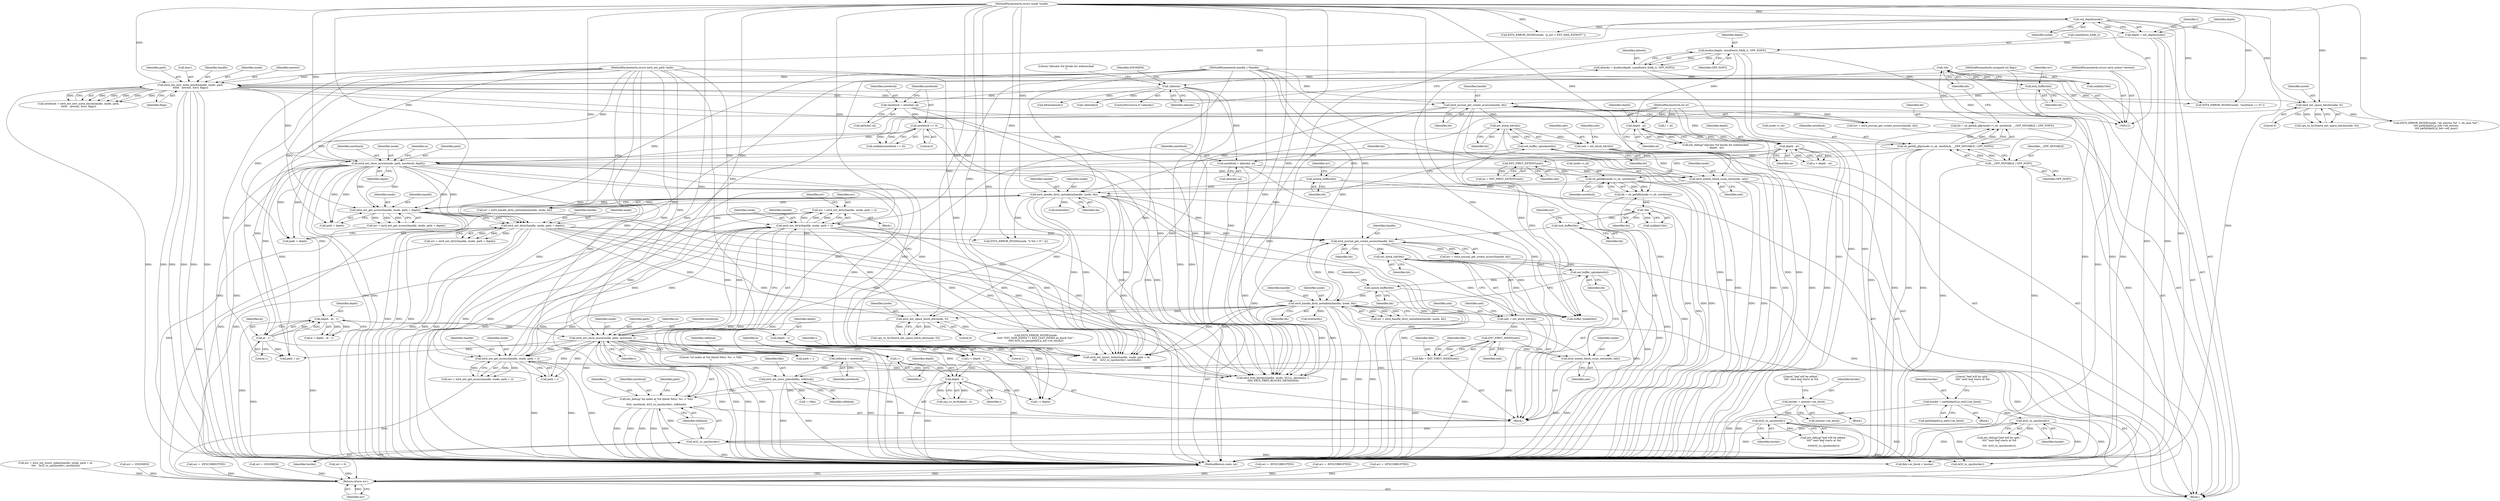 digraph "0_linux_592acbf16821288ecdc4192c47e3774a4c48bb64_0@integer" {
"1000798" [label="(Call,err = ext4_ext_dirty(handle, inode, path + i))"];
"1000800" [label="(Call,ext4_ext_dirty(handle, inode, path + i))"];
"1000778" [label="(Call,ext4_ext_get_access(handle, inode, path + i))"];
"1000761" [label="(Call,ext4_handle_dirty_metadata(handle, inode, bh))"];
"1000584" [label="(Call,ext4_journal_get_create_access(handle, bh))"];
"1000470" [label="(Call,ext4_handle_dirty_metadata(handle, inode, bh))"];
"1000317" [label="(Call,ext4_journal_get_create_access(handle, bh))"];
"1000255" [label="(Call,ext4_ext_new_meta_block(handle, inode, path,\n\t\t\t\t\t\t   newext, &err, flags))"];
"1000122" [label="(MethodParameterIn,handle_t *handle)"];
"1000136" [label="(Call,ext_depth(inode))"];
"1000123" [label="(MethodParameterIn,struct inode *inode)"];
"1000125" [label="(MethodParameterIn,struct ext4_ext_path *path)"];
"1000126" [label="(MethodParameterIn,struct ext4_extent *newext)"];
"1000124" [label="(MethodParameterIn,unsigned int flags)"];
"1000313" [label="(Call,lock_buffer(bh))"];
"1000305" [label="(Call,!bh)"];
"1000293" [label="(Call,bh = sb_getblk_gfp(inode->i_sb, newblock, __GFP_MOVABLE | GFP_NOFS))"];
"1000295" [label="(Call,sb_getblk_gfp(inode->i_sb, newblock, __GFP_MOVABLE | GFP_NOFS))"];
"1000281" [label="(Call,newblock == 0)"];
"1000273" [label="(Call,newblock = ablocks[--a])"];
"1000231" [label="(Call,!ablocks)"];
"1000223" [label="(Call,ablocks = kcalloc(depth, sizeof(ext4_fsblk_t), GFP_NOFS))"];
"1000225" [label="(Call,kcalloc(depth, sizeof(ext4_fsblk_t), GFP_NOFS))"];
"1000134" [label="(Call,depth = ext_depth(inode))"];
"1000300" [label="(Call,__GFP_MOVABLE | GFP_NOFS)"];
"1000461" [label="(Call,ext4_extent_block_csum_set(inode, neh))"];
"1000405" [label="(Call,ext4_ext_show_move(inode, path, newblock, depth))"];
"1000337" [label="(Call,ext4_ext_space_block(inode, 0))"];
"1000247" [label="(Call,depth - at)"];
"1000238" [label="(Call,depth - at)"];
"1000127" [label="(MethodParameterIn,int at)"];
"1000323" [label="(Call,neh = ext_block_hdr(bh))"];
"1000325" [label="(Call,ext_block_hdr(bh))"];
"1000416" [label="(Call,EXT_FIRST_EXTENT(neh))"];
"1000466" [label="(Call,unlock_buffer(bh))"];
"1000464" [label="(Call,set_buffer_uptodate(bh))"];
"1000509" [label="(Call,ext4_ext_dirty(handle, inode, path + depth))"];
"1000487" [label="(Call,ext4_ext_get_access(handle, inode, path + depth))"];
"1000580" [label="(Call,lock_buffer(bh))"];
"1000572" [label="(Call,!bh)"];
"1000563" [label="(Call,bh = sb_getblk(inode->i_sb, newblock))"];
"1000565" [label="(Call,sb_getblk(inode->i_sb, newblock))"];
"1000557" [label="(Call,newblock = ablocks[--a])"];
"1000752" [label="(Call,ext4_extent_block_csum_set(inode, neh))"];
"1000700" [label="(Call,ext4_ext_show_move(inode, path, newblock, i))"];
"1000610" [label="(Call,ext4_ext_space_block_idx(inode, 0))"];
"1000633" [label="(Call,ext_debug(\"int.index at %d (block %llu): %u -> %llu\n\",\n\t\t\t\ti, newblock, le32_to_cpu(border), oldblock))"];
"1000618" [label="(Call,depth - i)"];
"1000547" [label="(Call,depth - 1)"];
"1000520" [label="(Call,depth - at - 1)"];
"1000522" [label="(Call,at - 1)"];
"1000809" [label="(Call,i--)"];
"1000545" [label="(Call,i = depth - 1)"];
"1000637" [label="(Call,le32_to_cpu(border))"];
"1000221" [label="(Call,le32_to_cpu(border))"];
"1000214" [label="(Call,border = newext->ee_block)"];
"1000210" [label="(Call,le32_to_cpu(border))"];
"1000197" [label="(Call,border = path[depth].p_ext[1].ee_block)"];
"1000630" [label="(Call,ext4_idx_store_pblock(fidx, oldblock))"];
"1000621" [label="(Call,fidx = EXT_FIRST_INDEX(neh))"];
"1000623" [label="(Call,EXT_FIRST_INDEX(neh))"];
"1000590" [label="(Call,neh = ext_block_hdr(bh))"];
"1000592" [label="(Call,ext_block_hdr(bh))"];
"1000554" [label="(Call,oldblock = newblock)"];
"1000757" [label="(Call,unlock_buffer(bh))"];
"1000755" [label="(Call,set_buffer_uptodate(bh))"];
"1000863" [label="(Return,return err;)"];
"1000258" [label="(Identifier,path)"];
"1000509" [label="(Call,ext4_ext_dirty(handle, inode, path + depth))"];
"1000759" [label="(Call,err = ext4_handle_dirty_metadata(handle, inode, bh))"];
"1000632" [label="(Identifier,oldblock)"];
"1000764" [label="(Identifier,bh)"];
"1000809" [label="(Call,i--)"];
"1000136" [label="(Call,ext_depth(inode))"];
"1000468" [label="(Call,err = ext4_handle_dirty_metadata(handle, inode, bh))"];
"1000521" [label="(Identifier,depth)"];
"1000781" [label="(Call,path + i)"];
"1000142" [label="(Identifier,i)"];
"1000408" [label="(Identifier,newblock)"];
"1000213" [label="(Block,)"];
"1000260" [label="(Call,&err)"];
"1000249" [label="(Identifier,at)"];
"1000768" [label="(Call,brelse(bh))"];
"1000611" [label="(Identifier,inode)"];
"1000220" [label="(Literal,\"leaf will be added.\"\n\t\t\t\t\" next leaf starts at %d\n\")"];
"1000122" [label="(MethodParameterIn,handle_t *handle)"];
"1000296" [label="(Call,inode->i_sb)"];
"1000763" [label="(Identifier,inode)"];
"1000470" [label="(Call,ext4_handle_dirty_metadata(handle, inode, bh))"];
"1000326" [label="(Identifier,bh)"];
"1000580" [label="(Call,lock_buffer(bh))"];
"1000224" [label="(Identifier,ablocks)"];
"1000590" [label="(Call,neh = ext_block_hdr(bh))"];
"1000135" [label="(Identifier,depth)"];
"1000477" [label="(Call,brelse(bh))"];
"1000512" [label="(Call,path + depth)"];
"1000124" [label="(MethodParameterIn,unsigned int flags)"];
"1000523" [label="(Identifier,at)"];
"1000313" [label="(Call,lock_buffer(bh))"];
"1000757" [label="(Call,unlock_buffer(bh))"];
"1000316" [label="(Identifier,err)"];
"1000620" [label="(Identifier,i)"];
"1000755" [label="(Call,set_buffer_uptodate(bh))"];
"1000300" [label="(Call,__GFP_MOVABLE | GFP_NOFS)"];
"1000775" [label="(Block,)"];
"1000221" [label="(Call,le32_to_cpu(border))"];
"1000209" [label="(Literal,\"leaf will be split.\"\n\t\t\t\t\" next leaf starts at %d\n\")"];
"1000229" [label="(Identifier,GFP_NOFS)"];
"1000319" [label="(Identifier,bh)"];
"1000226" [label="(Identifier,depth)"];
"1000295" [label="(Call,sb_getblk_gfp(inode->i_sb, newblock, __GFP_MOVABLE | GFP_NOFS))"];
"1000141" [label="(Call,i = at)"];
"1000208" [label="(Call,ext_debug(\"leaf will be split.\"\n\t\t\t\t\" next leaf starts at %d\n\",\n\t\t\t\t  le32_to_cpu(border)))"];
"1000134" [label="(Call,depth = ext_depth(inode))"];
"1000510" [label="(Identifier,handle)"];
"1000198" [label="(Identifier,border)"];
"1000646" [label="(Identifier,path)"];
"1000282" [label="(Identifier,newblock)"];
"1000463" [label="(Identifier,neh)"];
"1000125" [label="(MethodParameterIn,struct ext4_ext_path *path)"];
"1000802" [label="(Identifier,inode)"];
"1000368" [label="(Call,EXT4_ERROR_INODE(inode, \"eh_entries %d != eh_max %d!\",\n\t\t\t\t path[depth].p_hdr->eh_entries,\n\t\t\t\t path[depth].p_hdr->eh_max))"];
"1000586" [label="(Identifier,bh)"];
"1000816" [label="(Call,path + at)"];
"1000840" [label="(Call,i < depth)"];
"1000569" [label="(Identifier,newblock)"];
"1000627" [label="(Identifier,fidx)"];
"1000285" [label="(Call,EXT4_ERROR_INODE(inode, \"newblock == 0!\"))"];
"1000238" [label="(Call,depth - at)"];
"1000573" [label="(Identifier,bh)"];
"1000255" [label="(Call,ext4_ext_new_meta_block(handle, inode, path,\n\t\t\t\t\t\t   newext, &err, flags))"];
"1000231" [label="(Call,!ablocks)"];
"1000472" [label="(Identifier,inode)"];
"1000223" [label="(Call,ablocks = kcalloc(depth, sizeof(ext4_fsblk_t), GFP_NOFS))"];
"1000863" [label="(Return,return err;)"];
"1000553" [label="(Block,)"];
"1000864" [label="(Identifier,err)"];
"1000507" [label="(Call,err = ext4_ext_dirty(handle, inode, path + depth))"];
"1000405" [label="(Call,ext4_ext_show_move(inode, path, newblock, depth))"];
"1000215" [label="(Identifier,border)"];
"1000338" [label="(Identifier,inode)"];
"1000801" [label="(Identifier,handle)"];
"1000325" [label="(Call,ext_block_hdr(bh))"];
"1000489" [label="(Identifier,inode)"];
"1000635" [label="(Identifier,i)"];
"1000323" [label="(Call,neh = ext_block_hdr(bh))"];
"1000462" [label="(Identifier,inode)"];
"1000758" [label="(Identifier,bh)"];
"1000634" [label="(Literal,\"int.index at %d (block %llu): %u -> %llu\n\")"];
"1000582" [label="(Call,err = ext4_journal_get_create_access(handle, bh))"];
"1000511" [label="(Identifier,inode)"];
"1000406" [label="(Identifier,inode)"];
"1000414" [label="(Call,ex = EXT_FIRST_EXTENT(neh))"];
"1000633" [label="(Call,ext_debug(\"int.index at %d (block %llu): %u -> %llu\n\",\n\t\t\t\ti, newblock, le32_to_cpu(border), oldblock))"];
"1000465" [label="(Identifier,bh)"];
"1000545" [label="(Call,i = depth - 1)"];
"1000752" [label="(Call,ext4_extent_block_csum_set(inode, neh))"];
"1000196" [label="(Block,)"];
"1000593" [label="(Identifier,bh)"];
"1000222" [label="(Identifier,border)"];
"1000280" [label="(Call,unlikely(newblock == 0))"];
"1000245" [label="(Call,a < depth - at)"];
"1000247" [label="(Call,depth - at)"];
"1000559" [label="(Call,ablocks[--a])"];
"1000293" [label="(Call,bh = sb_getblk_gfp(inode->i_sb, newblock, __GFP_MOVABLE | GFP_NOFS))"];
"1000253" [label="(Call,newblock = ext4_ext_new_meta_block(handle, inode, path,\n\t\t\t\t\t\t   newext, &err, flags))"];
"1000621" [label="(Call,fidx = EXT_FIRST_INDEX(neh))"];
"1000518" [label="(Call,k = depth - at - 1)"];
"1000219" [label="(Call,ext_debug(\"leaf will be added.\"\n\t\t\t\t\" next leaf starts at %d\n\",\n\t\t\t\tle32_to_cpu(border)))"];
"1000488" [label="(Identifier,handle)"];
"1000546" [label="(Identifier,i)"];
"1000619" [label="(Identifier,depth)"];
"1000810" [label="(Identifier,i)"];
"1000622" [label="(Identifier,fidx)"];
"1000416" [label="(Call,EXT_FIRST_EXTENT(neh))"];
"1000572" [label="(Call,!bh)"];
"1000564" [label="(Identifier,bh)"];
"1000227" [label="(Call,sizeof(ext4_fsblk_t))"];
"1000137" [label="(Identifier,inode)"];
"1000803" [label="(Call,path + i)"];
"1000591" [label="(Identifier,neh)"];
"1000531" [label="(Call,EXT4_ERROR_INODE(inode, \"k %d < 0!\", k))"];
"1000656" [label="(Call,EXT4_ERROR_INODE(inode,\n\t\t\t\t\t \"EXT_MAX_INDEX != EXT_LAST_INDEX ee_block %d!\",\n\t\t\t\t\t le32_to_cpu(path[i].p_ext->ee_block)))"];
"1000557" [label="(Call,newblock = ablocks[--a])"];
"1000847" [label="(Call,!ablocks[i])"];
"1000464" [label="(Call,set_buffer_uptodate(bh))"];
"1000469" [label="(Identifier,err)"];
"1000317" [label="(Call,ext4_journal_get_create_access(handle, bh))"];
"1000177" [label="(Call,EXT4_ERROR_INODE(inode, \"p_ext > EXT_MAX_EXTENT!\"))"];
"1000306" [label="(Identifier,bh)"];
"1000552" [label="(Identifier,k)"];
"1000610" [label="(Call,ext4_ext_space_block_idx(inode, 0))"];
"1000236" [label="(Call,ext_debug(\"allocate %d blocks for indexes/leaf\n\", depth - at))"];
"1000636" [label="(Identifier,newblock)"];
"1000466" [label="(Call,unlock_buffer(bh))"];
"1000638" [label="(Identifier,border)"];
"1000411" [label="(Identifier,m)"];
"1000623" [label="(Call,EXT_FIRST_INDEX(neh))"];
"1000237" [label="(Literal,\"allocate %d blocks for indexes/leaf\n\")"];
"1000667" [label="(Call,err = -EFSCORRUPTED)"];
"1000473" [label="(Identifier,bh)"];
"1000585" [label="(Identifier,handle)"];
"1000700" [label="(Call,ext4_ext_show_move(inode, path, newblock, i))"];
"1000761" [label="(Call,ext4_handle_dirty_metadata(handle, inode, bh))"];
"1000753" [label="(Identifier,inode)"];
"1000565" [label="(Call,sb_getblk(inode->i_sb, newblock))"];
"1000703" [label="(Identifier,newblock)"];
"1000631" [label="(Identifier,fidx)"];
"1000127" [label="(MethodParameterIn,int at)"];
"1000630" [label="(Call,ext4_idx_store_pblock(fidx, oldblock))"];
"1000612" [label="(Literal,0)"];
"1000571" [label="(Call,unlikely(!bh))"];
"1000800" [label="(Call,ext4_ext_dirty(handle, inode, path + i))"];
"1000283" [label="(Literal,0)"];
"1000230" [label="(ControlStructure,if (!ablocks))"];
"1000485" [label="(Call,err = ext4_ext_get_access(handle, inode, path + depth))"];
"1000637" [label="(Call,le32_to_cpu(border))"];
"1000409" [label="(Identifier,depth)"];
"1000535" [label="(Call,err = -EFSCORRUPTED)"];
"1000210" [label="(Call,le32_to_cpu(border))"];
"1000639" [label="(Identifier,oldblock)"];
"1000256" [label="(Identifier,handle)"];
"1000294" [label="(Identifier,bh)"];
"1000807" [label="(Identifier,err)"];
"1000235" [label="(Identifier,ENOMEM)"];
"1000520" [label="(Call,depth - at - 1)"];
"1000625" [label="(Call,fidx->ei_block = border)"];
"1000490" [label="(Call,path + depth)"];
"1000461" [label="(Call,ext4_extent_block_csum_set(inode, neh))"];
"1000407" [label="(Identifier,path)"];
"1000199" [label="(Call,path[depth].p_ext[1].ee_block)"];
"1000709" [label="(Call,++fidx)"];
"1000865" [label="(MethodReturn,static int)"];
"1000701" [label="(Identifier,inode)"];
"1000592" [label="(Call,ext_block_hdr(bh))"];
"1000556" [label="(Identifier,newblock)"];
"1000811" [label="(Call,err = ext4_ext_insert_index(handle, inode, path + at,\n\t\t\t\t    le32_to_cpu(border), newblock))"];
"1000762" [label="(Identifier,handle)"];
"1000581" [label="(Identifier,bh)"];
"1000756" [label="(Identifier,bh)"];
"1000575" [label="(Call,err = -ENOMEM)"];
"1000232" [label="(Identifier,ablocks)"];
"1000827" [label="(Call,buffer_locked(bh))"];
"1000548" [label="(Identifier,depth)"];
"1000126" [label="(MethodParameterIn,struct ext4_extent *newext)"];
"1000324" [label="(Identifier,neh)"];
"1000262" [label="(Identifier,flags)"];
"1000487" [label="(Call,ext4_ext_get_access(handle, inode, path + depth))"];
"1000339" [label="(Literal,0)"];
"1000467" [label="(Identifier,bh)"];
"1000558" [label="(Identifier,newblock)"];
"1000776" [label="(Call,err = ext4_ext_get_access(handle, inode, path + i))"];
"1000155" [label="(Call,err = 0)"];
"1000128" [label="(Block,)"];
"1000563" [label="(Call,bh = sb_getblk(inode->i_sb, newblock))"];
"1000702" [label="(Identifier,path)"];
"1000273" [label="(Call,newblock = ablocks[--a])"];
"1000617" [label="(Call,cpu_to_le16(depth - i))"];
"1000524" [label="(Literal,1)"];
"1000216" [label="(Call,newext->ee_block)"];
"1000760" [label="(Identifier,err)"];
"1000549" [label="(Literal,1)"];
"1000798" [label="(Call,err = ext4_ext_dirty(handle, inode, path + i))"];
"1000778" [label="(Call,ext4_ext_get_access(handle, inode, path + i))"];
"1000315" [label="(Call,err = ext4_journal_get_create_access(handle, bh))"];
"1000861" [label="(Call,kfree(ablocks))"];
"1000566" [label="(Call,inode->i_sb)"];
"1000240" [label="(Identifier,at)"];
"1000583" [label="(Identifier,err)"];
"1000555" [label="(Identifier,oldblock)"];
"1000302" [label="(Identifier,GFP_NOFS)"];
"1000813" [label="(Call,ext4_ext_insert_index(handle, inode, path + at,\n\t\t\t\t    le32_to_cpu(border), newblock))"];
"1000305" [label="(Call,!bh)"];
"1000318" [label="(Identifier,handle)"];
"1000706" [label="(Identifier,m)"];
"1000547" [label="(Call,depth - 1)"];
"1000609" [label="(Call,cpu_to_le16(ext4_ext_space_block_idx(inode, 0)))"];
"1000288" [label="(Call,err = -EFSCORRUPTED)"];
"1000779" [label="(Identifier,handle)"];
"1000304" [label="(Call,unlikely(!bh))"];
"1000471" [label="(Identifier,handle)"];
"1000275" [label="(Call,ablocks[--a])"];
"1000780" [label="(Identifier,inode)"];
"1000799" [label="(Identifier,err)"];
"1000852" [label="(Call,ext4_free_blocks(handle, inode, NULL, ablocks[i], 1,\n\t\t\t\t\t EXT4_FREE_BLOCKS_METADATA))"];
"1000257" [label="(Identifier,inode)"];
"1000618" [label="(Call,depth - i)"];
"1000197" [label="(Call,border = path[depth].p_ext[1].ee_block)"];
"1000299" [label="(Identifier,newblock)"];
"1000417" [label="(Identifier,neh)"];
"1000259" [label="(Identifier,newext)"];
"1000329" [label="(Identifier,neh)"];
"1000624" [label="(Identifier,neh)"];
"1000819" [label="(Call,le32_to_cpu(border))"];
"1000596" [label="(Identifier,neh)"];
"1000554" [label="(Call,oldblock = newblock)"];
"1000225" [label="(Call,kcalloc(depth, sizeof(ext4_fsblk_t), GFP_NOFS))"];
"1000336" [label="(Call,cpu_to_le16(ext4_ext_space_block(inode, 0)))"];
"1000281" [label="(Call,newblock == 0)"];
"1000754" [label="(Identifier,neh)"];
"1000301" [label="(Identifier,__GFP_MOVABLE)"];
"1000239" [label="(Identifier,depth)"];
"1000214" [label="(Call,border = newext->ee_block)"];
"1000385" [label="(Call,err = -EFSCORRUPTED)"];
"1000704" [label="(Identifier,i)"];
"1000314" [label="(Identifier,bh)"];
"1000123" [label="(MethodParameterIn,struct inode *inode)"];
"1000337" [label="(Call,ext4_ext_space_block(inode, 0))"];
"1000211" [label="(Identifier,border)"];
"1000248" [label="(Identifier,depth)"];
"1000308" [label="(Call,err = -ENOMEM)"];
"1000522" [label="(Call,at - 1)"];
"1000584" [label="(Call,ext4_journal_get_create_access(handle, bh))"];
"1000274" [label="(Identifier,newblock)"];
"1000798" -> "1000775"  [label="AST: "];
"1000798" -> "1000800"  [label="CFG: "];
"1000799" -> "1000798"  [label="AST: "];
"1000800" -> "1000798"  [label="AST: "];
"1000807" -> "1000798"  [label="CFG: "];
"1000798" -> "1000865"  [label="DDG: "];
"1000798" -> "1000865"  [label="DDG: "];
"1000800" -> "1000798"  [label="DDG: "];
"1000800" -> "1000798"  [label="DDG: "];
"1000800" -> "1000798"  [label="DDG: "];
"1000798" -> "1000863"  [label="DDG: "];
"1000800" -> "1000803"  [label="CFG: "];
"1000801" -> "1000800"  [label="AST: "];
"1000802" -> "1000800"  [label="AST: "];
"1000803" -> "1000800"  [label="AST: "];
"1000800" -> "1000865"  [label="DDG: "];
"1000800" -> "1000865"  [label="DDG: "];
"1000800" -> "1000865"  [label="DDG: "];
"1000800" -> "1000584"  [label="DDG: "];
"1000800" -> "1000610"  [label="DDG: "];
"1000778" -> "1000800"  [label="DDG: "];
"1000778" -> "1000800"  [label="DDG: "];
"1000122" -> "1000800"  [label="DDG: "];
"1000123" -> "1000800"  [label="DDG: "];
"1000125" -> "1000800"  [label="DDG: "];
"1000700" -> "1000800"  [label="DDG: "];
"1000700" -> "1000800"  [label="DDG: "];
"1000800" -> "1000813"  [label="DDG: "];
"1000800" -> "1000813"  [label="DDG: "];
"1000800" -> "1000852"  [label="DDG: "];
"1000800" -> "1000852"  [label="DDG: "];
"1000778" -> "1000776"  [label="AST: "];
"1000778" -> "1000781"  [label="CFG: "];
"1000779" -> "1000778"  [label="AST: "];
"1000780" -> "1000778"  [label="AST: "];
"1000781" -> "1000778"  [label="AST: "];
"1000776" -> "1000778"  [label="CFG: "];
"1000778" -> "1000865"  [label="DDG: "];
"1000778" -> "1000865"  [label="DDG: "];
"1000778" -> "1000865"  [label="DDG: "];
"1000778" -> "1000776"  [label="DDG: "];
"1000778" -> "1000776"  [label="DDG: "];
"1000778" -> "1000776"  [label="DDG: "];
"1000761" -> "1000778"  [label="DDG: "];
"1000761" -> "1000778"  [label="DDG: "];
"1000122" -> "1000778"  [label="DDG: "];
"1000123" -> "1000778"  [label="DDG: "];
"1000700" -> "1000778"  [label="DDG: "];
"1000700" -> "1000778"  [label="DDG: "];
"1000125" -> "1000778"  [label="DDG: "];
"1000778" -> "1000852"  [label="DDG: "];
"1000778" -> "1000852"  [label="DDG: "];
"1000761" -> "1000759"  [label="AST: "];
"1000761" -> "1000764"  [label="CFG: "];
"1000762" -> "1000761"  [label="AST: "];
"1000763" -> "1000761"  [label="AST: "];
"1000764" -> "1000761"  [label="AST: "];
"1000759" -> "1000761"  [label="CFG: "];
"1000761" -> "1000865"  [label="DDG: "];
"1000761" -> "1000865"  [label="DDG: "];
"1000761" -> "1000865"  [label="DDG: "];
"1000761" -> "1000584"  [label="DDG: "];
"1000761" -> "1000610"  [label="DDG: "];
"1000761" -> "1000759"  [label="DDG: "];
"1000761" -> "1000759"  [label="DDG: "];
"1000761" -> "1000759"  [label="DDG: "];
"1000584" -> "1000761"  [label="DDG: "];
"1000122" -> "1000761"  [label="DDG: "];
"1000752" -> "1000761"  [label="DDG: "];
"1000123" -> "1000761"  [label="DDG: "];
"1000757" -> "1000761"  [label="DDG: "];
"1000761" -> "1000768"  [label="DDG: "];
"1000761" -> "1000813"  [label="DDG: "];
"1000761" -> "1000813"  [label="DDG: "];
"1000761" -> "1000827"  [label="DDG: "];
"1000761" -> "1000852"  [label="DDG: "];
"1000761" -> "1000852"  [label="DDG: "];
"1000584" -> "1000582"  [label="AST: "];
"1000584" -> "1000586"  [label="CFG: "];
"1000585" -> "1000584"  [label="AST: "];
"1000586" -> "1000584"  [label="AST: "];
"1000582" -> "1000584"  [label="CFG: "];
"1000584" -> "1000865"  [label="DDG: "];
"1000584" -> "1000865"  [label="DDG: "];
"1000584" -> "1000582"  [label="DDG: "];
"1000584" -> "1000582"  [label="DDG: "];
"1000470" -> "1000584"  [label="DDG: "];
"1000509" -> "1000584"  [label="DDG: "];
"1000122" -> "1000584"  [label="DDG: "];
"1000580" -> "1000584"  [label="DDG: "];
"1000584" -> "1000592"  [label="DDG: "];
"1000584" -> "1000827"  [label="DDG: "];
"1000584" -> "1000852"  [label="DDG: "];
"1000470" -> "1000468"  [label="AST: "];
"1000470" -> "1000473"  [label="CFG: "];
"1000471" -> "1000470"  [label="AST: "];
"1000472" -> "1000470"  [label="AST: "];
"1000473" -> "1000470"  [label="AST: "];
"1000468" -> "1000470"  [label="CFG: "];
"1000470" -> "1000865"  [label="DDG: "];
"1000470" -> "1000865"  [label="DDG: "];
"1000470" -> "1000865"  [label="DDG: "];
"1000470" -> "1000468"  [label="DDG: "];
"1000470" -> "1000468"  [label="DDG: "];
"1000470" -> "1000468"  [label="DDG: "];
"1000317" -> "1000470"  [label="DDG: "];
"1000122" -> "1000470"  [label="DDG: "];
"1000461" -> "1000470"  [label="DDG: "];
"1000123" -> "1000470"  [label="DDG: "];
"1000466" -> "1000470"  [label="DDG: "];
"1000470" -> "1000477"  [label="DDG: "];
"1000470" -> "1000487"  [label="DDG: "];
"1000470" -> "1000487"  [label="DDG: "];
"1000470" -> "1000531"  [label="DDG: "];
"1000470" -> "1000610"  [label="DDG: "];
"1000470" -> "1000813"  [label="DDG: "];
"1000470" -> "1000813"  [label="DDG: "];
"1000470" -> "1000827"  [label="DDG: "];
"1000470" -> "1000852"  [label="DDG: "];
"1000470" -> "1000852"  [label="DDG: "];
"1000317" -> "1000315"  [label="AST: "];
"1000317" -> "1000319"  [label="CFG: "];
"1000318" -> "1000317"  [label="AST: "];
"1000319" -> "1000317"  [label="AST: "];
"1000315" -> "1000317"  [label="CFG: "];
"1000317" -> "1000865"  [label="DDG: "];
"1000317" -> "1000865"  [label="DDG: "];
"1000317" -> "1000315"  [label="DDG: "];
"1000317" -> "1000315"  [label="DDG: "];
"1000255" -> "1000317"  [label="DDG: "];
"1000122" -> "1000317"  [label="DDG: "];
"1000313" -> "1000317"  [label="DDG: "];
"1000317" -> "1000325"  [label="DDG: "];
"1000317" -> "1000827"  [label="DDG: "];
"1000317" -> "1000852"  [label="DDG: "];
"1000255" -> "1000253"  [label="AST: "];
"1000255" -> "1000262"  [label="CFG: "];
"1000256" -> "1000255"  [label="AST: "];
"1000257" -> "1000255"  [label="AST: "];
"1000258" -> "1000255"  [label="AST: "];
"1000259" -> "1000255"  [label="AST: "];
"1000260" -> "1000255"  [label="AST: "];
"1000262" -> "1000255"  [label="AST: "];
"1000253" -> "1000255"  [label="CFG: "];
"1000255" -> "1000865"  [label="DDG: "];
"1000255" -> "1000865"  [label="DDG: "];
"1000255" -> "1000865"  [label="DDG: "];
"1000255" -> "1000865"  [label="DDG: "];
"1000255" -> "1000865"  [label="DDG: "];
"1000255" -> "1000865"  [label="DDG: "];
"1000255" -> "1000253"  [label="DDG: "];
"1000255" -> "1000253"  [label="DDG: "];
"1000255" -> "1000253"  [label="DDG: "];
"1000255" -> "1000253"  [label="DDG: "];
"1000255" -> "1000253"  [label="DDG: "];
"1000255" -> "1000253"  [label="DDG: "];
"1000122" -> "1000255"  [label="DDG: "];
"1000136" -> "1000255"  [label="DDG: "];
"1000123" -> "1000255"  [label="DDG: "];
"1000125" -> "1000255"  [label="DDG: "];
"1000126" -> "1000255"  [label="DDG: "];
"1000124" -> "1000255"  [label="DDG: "];
"1000255" -> "1000285"  [label="DDG: "];
"1000255" -> "1000337"  [label="DDG: "];
"1000255" -> "1000405"  [label="DDG: "];
"1000255" -> "1000852"  [label="DDG: "];
"1000255" -> "1000852"  [label="DDG: "];
"1000122" -> "1000121"  [label="AST: "];
"1000122" -> "1000865"  [label="DDG: "];
"1000122" -> "1000487"  [label="DDG: "];
"1000122" -> "1000509"  [label="DDG: "];
"1000122" -> "1000813"  [label="DDG: "];
"1000122" -> "1000852"  [label="DDG: "];
"1000136" -> "1000134"  [label="AST: "];
"1000136" -> "1000137"  [label="CFG: "];
"1000137" -> "1000136"  [label="AST: "];
"1000134" -> "1000136"  [label="CFG: "];
"1000136" -> "1000865"  [label="DDG: "];
"1000136" -> "1000134"  [label="DDG: "];
"1000123" -> "1000136"  [label="DDG: "];
"1000136" -> "1000177"  [label="DDG: "];
"1000136" -> "1000285"  [label="DDG: "];
"1000136" -> "1000337"  [label="DDG: "];
"1000136" -> "1000852"  [label="DDG: "];
"1000123" -> "1000121"  [label="AST: "];
"1000123" -> "1000865"  [label="DDG: "];
"1000123" -> "1000177"  [label="DDG: "];
"1000123" -> "1000285"  [label="DDG: "];
"1000123" -> "1000337"  [label="DDG: "];
"1000123" -> "1000368"  [label="DDG: "];
"1000123" -> "1000405"  [label="DDG: "];
"1000123" -> "1000461"  [label="DDG: "];
"1000123" -> "1000487"  [label="DDG: "];
"1000123" -> "1000509"  [label="DDG: "];
"1000123" -> "1000531"  [label="DDG: "];
"1000123" -> "1000610"  [label="DDG: "];
"1000123" -> "1000656"  [label="DDG: "];
"1000123" -> "1000700"  [label="DDG: "];
"1000123" -> "1000752"  [label="DDG: "];
"1000123" -> "1000813"  [label="DDG: "];
"1000123" -> "1000852"  [label="DDG: "];
"1000125" -> "1000121"  [label="AST: "];
"1000125" -> "1000865"  [label="DDG: "];
"1000125" -> "1000405"  [label="DDG: "];
"1000125" -> "1000487"  [label="DDG: "];
"1000125" -> "1000490"  [label="DDG: "];
"1000125" -> "1000509"  [label="DDG: "];
"1000125" -> "1000512"  [label="DDG: "];
"1000125" -> "1000700"  [label="DDG: "];
"1000125" -> "1000781"  [label="DDG: "];
"1000125" -> "1000803"  [label="DDG: "];
"1000125" -> "1000813"  [label="DDG: "];
"1000125" -> "1000816"  [label="DDG: "];
"1000126" -> "1000121"  [label="AST: "];
"1000126" -> "1000865"  [label="DDG: "];
"1000124" -> "1000121"  [label="AST: "];
"1000124" -> "1000865"  [label="DDG: "];
"1000313" -> "1000128"  [label="AST: "];
"1000313" -> "1000314"  [label="CFG: "];
"1000314" -> "1000313"  [label="AST: "];
"1000316" -> "1000313"  [label="CFG: "];
"1000313" -> "1000865"  [label="DDG: "];
"1000305" -> "1000313"  [label="DDG: "];
"1000305" -> "1000304"  [label="AST: "];
"1000305" -> "1000306"  [label="CFG: "];
"1000306" -> "1000305"  [label="AST: "];
"1000304" -> "1000305"  [label="CFG: "];
"1000305" -> "1000865"  [label="DDG: "];
"1000305" -> "1000304"  [label="DDG: "];
"1000293" -> "1000305"  [label="DDG: "];
"1000305" -> "1000827"  [label="DDG: "];
"1000293" -> "1000128"  [label="AST: "];
"1000293" -> "1000295"  [label="CFG: "];
"1000294" -> "1000293"  [label="AST: "];
"1000295" -> "1000293"  [label="AST: "];
"1000306" -> "1000293"  [label="CFG: "];
"1000293" -> "1000865"  [label="DDG: "];
"1000295" -> "1000293"  [label="DDG: "];
"1000295" -> "1000293"  [label="DDG: "];
"1000295" -> "1000293"  [label="DDG: "];
"1000295" -> "1000300"  [label="CFG: "];
"1000296" -> "1000295"  [label="AST: "];
"1000299" -> "1000295"  [label="AST: "];
"1000300" -> "1000295"  [label="AST: "];
"1000295" -> "1000865"  [label="DDG: "];
"1000295" -> "1000865"  [label="DDG: "];
"1000295" -> "1000865"  [label="DDG: "];
"1000281" -> "1000295"  [label="DDG: "];
"1000300" -> "1000295"  [label="DDG: "];
"1000300" -> "1000295"  [label="DDG: "];
"1000295" -> "1000405"  [label="DDG: "];
"1000295" -> "1000565"  [label="DDG: "];
"1000281" -> "1000280"  [label="AST: "];
"1000281" -> "1000283"  [label="CFG: "];
"1000282" -> "1000281"  [label="AST: "];
"1000283" -> "1000281"  [label="AST: "];
"1000280" -> "1000281"  [label="CFG: "];
"1000281" -> "1000865"  [label="DDG: "];
"1000281" -> "1000280"  [label="DDG: "];
"1000281" -> "1000280"  [label="DDG: "];
"1000273" -> "1000281"  [label="DDG: "];
"1000273" -> "1000128"  [label="AST: "];
"1000273" -> "1000275"  [label="CFG: "];
"1000274" -> "1000273"  [label="AST: "];
"1000275" -> "1000273"  [label="AST: "];
"1000282" -> "1000273"  [label="CFG: "];
"1000273" -> "1000865"  [label="DDG: "];
"1000231" -> "1000273"  [label="DDG: "];
"1000231" -> "1000230"  [label="AST: "];
"1000231" -> "1000232"  [label="CFG: "];
"1000232" -> "1000231"  [label="AST: "];
"1000235" -> "1000231"  [label="CFG: "];
"1000237" -> "1000231"  [label="CFG: "];
"1000231" -> "1000865"  [label="DDG: "];
"1000231" -> "1000865"  [label="DDG: "];
"1000223" -> "1000231"  [label="DDG: "];
"1000231" -> "1000557"  [label="DDG: "];
"1000231" -> "1000847"  [label="DDG: "];
"1000231" -> "1000852"  [label="DDG: "];
"1000231" -> "1000861"  [label="DDG: "];
"1000223" -> "1000128"  [label="AST: "];
"1000223" -> "1000225"  [label="CFG: "];
"1000224" -> "1000223"  [label="AST: "];
"1000225" -> "1000223"  [label="AST: "];
"1000232" -> "1000223"  [label="CFG: "];
"1000223" -> "1000865"  [label="DDG: "];
"1000225" -> "1000223"  [label="DDG: "];
"1000225" -> "1000223"  [label="DDG: "];
"1000225" -> "1000229"  [label="CFG: "];
"1000226" -> "1000225"  [label="AST: "];
"1000227" -> "1000225"  [label="AST: "];
"1000229" -> "1000225"  [label="AST: "];
"1000225" -> "1000865"  [label="DDG: "];
"1000225" -> "1000865"  [label="DDG: "];
"1000134" -> "1000225"  [label="DDG: "];
"1000225" -> "1000238"  [label="DDG: "];
"1000225" -> "1000300"  [label="DDG: "];
"1000134" -> "1000128"  [label="AST: "];
"1000135" -> "1000134"  [label="AST: "];
"1000142" -> "1000134"  [label="CFG: "];
"1000134" -> "1000865"  [label="DDG: "];
"1000134" -> "1000865"  [label="DDG: "];
"1000300" -> "1000302"  [label="CFG: "];
"1000301" -> "1000300"  [label="AST: "];
"1000302" -> "1000300"  [label="AST: "];
"1000300" -> "1000865"  [label="DDG: "];
"1000300" -> "1000865"  [label="DDG: "];
"1000461" -> "1000128"  [label="AST: "];
"1000461" -> "1000463"  [label="CFG: "];
"1000462" -> "1000461"  [label="AST: "];
"1000463" -> "1000461"  [label="AST: "];
"1000465" -> "1000461"  [label="CFG: "];
"1000461" -> "1000865"  [label="DDG: "];
"1000461" -> "1000865"  [label="DDG: "];
"1000405" -> "1000461"  [label="DDG: "];
"1000323" -> "1000461"  [label="DDG: "];
"1000416" -> "1000461"  [label="DDG: "];
"1000405" -> "1000128"  [label="AST: "];
"1000405" -> "1000409"  [label="CFG: "];
"1000406" -> "1000405"  [label="AST: "];
"1000407" -> "1000405"  [label="AST: "];
"1000408" -> "1000405"  [label="AST: "];
"1000409" -> "1000405"  [label="AST: "];
"1000411" -> "1000405"  [label="CFG: "];
"1000405" -> "1000865"  [label="DDG: "];
"1000405" -> "1000865"  [label="DDG: "];
"1000405" -> "1000865"  [label="DDG: "];
"1000405" -> "1000865"  [label="DDG: "];
"1000337" -> "1000405"  [label="DDG: "];
"1000247" -> "1000405"  [label="DDG: "];
"1000405" -> "1000487"  [label="DDG: "];
"1000405" -> "1000487"  [label="DDG: "];
"1000405" -> "1000490"  [label="DDG: "];
"1000405" -> "1000490"  [label="DDG: "];
"1000405" -> "1000509"  [label="DDG: "];
"1000405" -> "1000509"  [label="DDG: "];
"1000405" -> "1000512"  [label="DDG: "];
"1000405" -> "1000512"  [label="DDG: "];
"1000405" -> "1000520"  [label="DDG: "];
"1000405" -> "1000554"  [label="DDG: "];
"1000405" -> "1000700"  [label="DDG: "];
"1000405" -> "1000813"  [label="DDG: "];
"1000405" -> "1000813"  [label="DDG: "];
"1000405" -> "1000816"  [label="DDG: "];
"1000405" -> "1000840"  [label="DDG: "];
"1000337" -> "1000336"  [label="AST: "];
"1000337" -> "1000339"  [label="CFG: "];
"1000338" -> "1000337"  [label="AST: "];
"1000339" -> "1000337"  [label="AST: "];
"1000336" -> "1000337"  [label="CFG: "];
"1000337" -> "1000336"  [label="DDG: "];
"1000337" -> "1000336"  [label="DDG: "];
"1000337" -> "1000368"  [label="DDG: "];
"1000247" -> "1000245"  [label="AST: "];
"1000247" -> "1000249"  [label="CFG: "];
"1000248" -> "1000247"  [label="AST: "];
"1000249" -> "1000247"  [label="AST: "];
"1000245" -> "1000247"  [label="CFG: "];
"1000247" -> "1000865"  [label="DDG: "];
"1000247" -> "1000865"  [label="DDG: "];
"1000247" -> "1000245"  [label="DDG: "];
"1000247" -> "1000245"  [label="DDG: "];
"1000238" -> "1000247"  [label="DDG: "];
"1000238" -> "1000247"  [label="DDG: "];
"1000127" -> "1000247"  [label="DDG: "];
"1000247" -> "1000522"  [label="DDG: "];
"1000247" -> "1000840"  [label="DDG: "];
"1000238" -> "1000236"  [label="AST: "];
"1000238" -> "1000240"  [label="CFG: "];
"1000239" -> "1000238"  [label="AST: "];
"1000240" -> "1000238"  [label="AST: "];
"1000236" -> "1000238"  [label="CFG: "];
"1000238" -> "1000236"  [label="DDG: "];
"1000238" -> "1000236"  [label="DDG: "];
"1000127" -> "1000238"  [label="DDG: "];
"1000127" -> "1000121"  [label="AST: "];
"1000127" -> "1000865"  [label="DDG: "];
"1000127" -> "1000141"  [label="DDG: "];
"1000127" -> "1000522"  [label="DDG: "];
"1000127" -> "1000813"  [label="DDG: "];
"1000127" -> "1000816"  [label="DDG: "];
"1000323" -> "1000128"  [label="AST: "];
"1000323" -> "1000325"  [label="CFG: "];
"1000324" -> "1000323"  [label="AST: "];
"1000325" -> "1000323"  [label="AST: "];
"1000329" -> "1000323"  [label="CFG: "];
"1000323" -> "1000865"  [label="DDG: "];
"1000323" -> "1000865"  [label="DDG: "];
"1000325" -> "1000323"  [label="DDG: "];
"1000323" -> "1000416"  [label="DDG: "];
"1000325" -> "1000326"  [label="CFG: "];
"1000326" -> "1000325"  [label="AST: "];
"1000325" -> "1000865"  [label="DDG: "];
"1000325" -> "1000464"  [label="DDG: "];
"1000325" -> "1000827"  [label="DDG: "];
"1000416" -> "1000414"  [label="AST: "];
"1000416" -> "1000417"  [label="CFG: "];
"1000417" -> "1000416"  [label="AST: "];
"1000414" -> "1000416"  [label="CFG: "];
"1000416" -> "1000414"  [label="DDG: "];
"1000466" -> "1000128"  [label="AST: "];
"1000466" -> "1000467"  [label="CFG: "];
"1000467" -> "1000466"  [label="AST: "];
"1000469" -> "1000466"  [label="CFG: "];
"1000466" -> "1000865"  [label="DDG: "];
"1000464" -> "1000466"  [label="DDG: "];
"1000464" -> "1000128"  [label="AST: "];
"1000464" -> "1000465"  [label="CFG: "];
"1000465" -> "1000464"  [label="AST: "];
"1000467" -> "1000464"  [label="CFG: "];
"1000464" -> "1000865"  [label="DDG: "];
"1000509" -> "1000507"  [label="AST: "];
"1000509" -> "1000512"  [label="CFG: "];
"1000510" -> "1000509"  [label="AST: "];
"1000511" -> "1000509"  [label="AST: "];
"1000512" -> "1000509"  [label="AST: "];
"1000507" -> "1000509"  [label="CFG: "];
"1000509" -> "1000865"  [label="DDG: "];
"1000509" -> "1000865"  [label="DDG: "];
"1000509" -> "1000865"  [label="DDG: "];
"1000509" -> "1000507"  [label="DDG: "];
"1000509" -> "1000507"  [label="DDG: "];
"1000509" -> "1000507"  [label="DDG: "];
"1000487" -> "1000509"  [label="DDG: "];
"1000487" -> "1000509"  [label="DDG: "];
"1000509" -> "1000531"  [label="DDG: "];
"1000509" -> "1000610"  [label="DDG: "];
"1000509" -> "1000813"  [label="DDG: "];
"1000509" -> "1000813"  [label="DDG: "];
"1000509" -> "1000852"  [label="DDG: "];
"1000509" -> "1000852"  [label="DDG: "];
"1000487" -> "1000485"  [label="AST: "];
"1000487" -> "1000490"  [label="CFG: "];
"1000488" -> "1000487"  [label="AST: "];
"1000489" -> "1000487"  [label="AST: "];
"1000490" -> "1000487"  [label="AST: "];
"1000485" -> "1000487"  [label="CFG: "];
"1000487" -> "1000865"  [label="DDG: "];
"1000487" -> "1000865"  [label="DDG: "];
"1000487" -> "1000865"  [label="DDG: "];
"1000487" -> "1000485"  [label="DDG: "];
"1000487" -> "1000485"  [label="DDG: "];
"1000487" -> "1000485"  [label="DDG: "];
"1000487" -> "1000852"  [label="DDG: "];
"1000487" -> "1000852"  [label="DDG: "];
"1000580" -> "1000553"  [label="AST: "];
"1000580" -> "1000581"  [label="CFG: "];
"1000581" -> "1000580"  [label="AST: "];
"1000583" -> "1000580"  [label="CFG: "];
"1000580" -> "1000865"  [label="DDG: "];
"1000572" -> "1000580"  [label="DDG: "];
"1000572" -> "1000571"  [label="AST: "];
"1000572" -> "1000573"  [label="CFG: "];
"1000573" -> "1000572"  [label="AST: "];
"1000571" -> "1000572"  [label="CFG: "];
"1000572" -> "1000865"  [label="DDG: "];
"1000572" -> "1000571"  [label="DDG: "];
"1000563" -> "1000572"  [label="DDG: "];
"1000572" -> "1000827"  [label="DDG: "];
"1000563" -> "1000553"  [label="AST: "];
"1000563" -> "1000565"  [label="CFG: "];
"1000564" -> "1000563"  [label="AST: "];
"1000565" -> "1000563"  [label="AST: "];
"1000573" -> "1000563"  [label="CFG: "];
"1000563" -> "1000865"  [label="DDG: "];
"1000565" -> "1000563"  [label="DDG: "];
"1000565" -> "1000563"  [label="DDG: "];
"1000565" -> "1000569"  [label="CFG: "];
"1000566" -> "1000565"  [label="AST: "];
"1000569" -> "1000565"  [label="AST: "];
"1000565" -> "1000865"  [label="DDG: "];
"1000565" -> "1000865"  [label="DDG: "];
"1000557" -> "1000565"  [label="DDG: "];
"1000565" -> "1000633"  [label="DDG: "];
"1000557" -> "1000553"  [label="AST: "];
"1000557" -> "1000559"  [label="CFG: "];
"1000558" -> "1000557"  [label="AST: "];
"1000559" -> "1000557"  [label="AST: "];
"1000564" -> "1000557"  [label="CFG: "];
"1000557" -> "1000865"  [label="DDG: "];
"1000752" -> "1000553"  [label="AST: "];
"1000752" -> "1000754"  [label="CFG: "];
"1000753" -> "1000752"  [label="AST: "];
"1000754" -> "1000752"  [label="AST: "];
"1000756" -> "1000752"  [label="CFG: "];
"1000752" -> "1000865"  [label="DDG: "];
"1000752" -> "1000865"  [label="DDG: "];
"1000700" -> "1000752"  [label="DDG: "];
"1000623" -> "1000752"  [label="DDG: "];
"1000700" -> "1000553"  [label="AST: "];
"1000700" -> "1000704"  [label="CFG: "];
"1000701" -> "1000700"  [label="AST: "];
"1000702" -> "1000700"  [label="AST: "];
"1000703" -> "1000700"  [label="AST: "];
"1000704" -> "1000700"  [label="AST: "];
"1000706" -> "1000700"  [label="CFG: "];
"1000700" -> "1000865"  [label="DDG: "];
"1000700" -> "1000865"  [label="DDG: "];
"1000700" -> "1000865"  [label="DDG: "];
"1000700" -> "1000865"  [label="DDG: "];
"1000700" -> "1000554"  [label="DDG: "];
"1000610" -> "1000700"  [label="DDG: "];
"1000633" -> "1000700"  [label="DDG: "];
"1000633" -> "1000700"  [label="DDG: "];
"1000700" -> "1000781"  [label="DDG: "];
"1000700" -> "1000781"  [label="DDG: "];
"1000700" -> "1000803"  [label="DDG: "];
"1000700" -> "1000803"  [label="DDG: "];
"1000700" -> "1000809"  [label="DDG: "];
"1000700" -> "1000813"  [label="DDG: "];
"1000700" -> "1000813"  [label="DDG: "];
"1000700" -> "1000816"  [label="DDG: "];
"1000610" -> "1000609"  [label="AST: "];
"1000610" -> "1000612"  [label="CFG: "];
"1000611" -> "1000610"  [label="AST: "];
"1000612" -> "1000610"  [label="AST: "];
"1000609" -> "1000610"  [label="CFG: "];
"1000610" -> "1000609"  [label="DDG: "];
"1000610" -> "1000609"  [label="DDG: "];
"1000610" -> "1000656"  [label="DDG: "];
"1000633" -> "1000553"  [label="AST: "];
"1000633" -> "1000639"  [label="CFG: "];
"1000634" -> "1000633"  [label="AST: "];
"1000635" -> "1000633"  [label="AST: "];
"1000636" -> "1000633"  [label="AST: "];
"1000637" -> "1000633"  [label="AST: "];
"1000639" -> "1000633"  [label="AST: "];
"1000646" -> "1000633"  [label="CFG: "];
"1000633" -> "1000865"  [label="DDG: "];
"1000633" -> "1000865"  [label="DDG: "];
"1000633" -> "1000865"  [label="DDG: "];
"1000633" -> "1000865"  [label="DDG: "];
"1000633" -> "1000865"  [label="DDG: "];
"1000618" -> "1000633"  [label="DDG: "];
"1000637" -> "1000633"  [label="DDG: "];
"1000630" -> "1000633"  [label="DDG: "];
"1000618" -> "1000617"  [label="AST: "];
"1000618" -> "1000620"  [label="CFG: "];
"1000619" -> "1000618"  [label="AST: "];
"1000620" -> "1000618"  [label="AST: "];
"1000617" -> "1000618"  [label="CFG: "];
"1000618" -> "1000865"  [label="DDG: "];
"1000618" -> "1000617"  [label="DDG: "];
"1000618" -> "1000617"  [label="DDG: "];
"1000547" -> "1000618"  [label="DDG: "];
"1000809" -> "1000618"  [label="DDG: "];
"1000545" -> "1000618"  [label="DDG: "];
"1000618" -> "1000840"  [label="DDG: "];
"1000547" -> "1000545"  [label="AST: "];
"1000547" -> "1000549"  [label="CFG: "];
"1000548" -> "1000547"  [label="AST: "];
"1000549" -> "1000547"  [label="AST: "];
"1000545" -> "1000547"  [label="CFG: "];
"1000547" -> "1000865"  [label="DDG: "];
"1000547" -> "1000545"  [label="DDG: "];
"1000547" -> "1000545"  [label="DDG: "];
"1000520" -> "1000547"  [label="DDG: "];
"1000547" -> "1000840"  [label="DDG: "];
"1000520" -> "1000518"  [label="AST: "];
"1000520" -> "1000522"  [label="CFG: "];
"1000521" -> "1000520"  [label="AST: "];
"1000522" -> "1000520"  [label="AST: "];
"1000518" -> "1000520"  [label="CFG: "];
"1000520" -> "1000865"  [label="DDG: "];
"1000520" -> "1000865"  [label="DDG: "];
"1000520" -> "1000518"  [label="DDG: "];
"1000520" -> "1000518"  [label="DDG: "];
"1000522" -> "1000520"  [label="DDG: "];
"1000522" -> "1000520"  [label="DDG: "];
"1000520" -> "1000840"  [label="DDG: "];
"1000522" -> "1000524"  [label="CFG: "];
"1000523" -> "1000522"  [label="AST: "];
"1000524" -> "1000522"  [label="AST: "];
"1000522" -> "1000865"  [label="DDG: "];
"1000522" -> "1000813"  [label="DDG: "];
"1000522" -> "1000816"  [label="DDG: "];
"1000809" -> "1000553"  [label="AST: "];
"1000809" -> "1000810"  [label="CFG: "];
"1000810" -> "1000809"  [label="AST: "];
"1000552" -> "1000809"  [label="CFG: "];
"1000809" -> "1000865"  [label="DDG: "];
"1000545" -> "1000128"  [label="AST: "];
"1000546" -> "1000545"  [label="AST: "];
"1000552" -> "1000545"  [label="CFG: "];
"1000545" -> "1000865"  [label="DDG: "];
"1000545" -> "1000865"  [label="DDG: "];
"1000637" -> "1000638"  [label="CFG: "];
"1000638" -> "1000637"  [label="AST: "];
"1000639" -> "1000637"  [label="CFG: "];
"1000637" -> "1000865"  [label="DDG: "];
"1000637" -> "1000625"  [label="DDG: "];
"1000221" -> "1000637"  [label="DDG: "];
"1000210" -> "1000637"  [label="DDG: "];
"1000637" -> "1000819"  [label="DDG: "];
"1000221" -> "1000219"  [label="AST: "];
"1000221" -> "1000222"  [label="CFG: "];
"1000222" -> "1000221"  [label="AST: "];
"1000219" -> "1000221"  [label="CFG: "];
"1000221" -> "1000865"  [label="DDG: "];
"1000221" -> "1000219"  [label="DDG: "];
"1000214" -> "1000221"  [label="DDG: "];
"1000221" -> "1000625"  [label="DDG: "];
"1000221" -> "1000819"  [label="DDG: "];
"1000214" -> "1000213"  [label="AST: "];
"1000214" -> "1000216"  [label="CFG: "];
"1000215" -> "1000214"  [label="AST: "];
"1000216" -> "1000214"  [label="AST: "];
"1000220" -> "1000214"  [label="CFG: "];
"1000214" -> "1000865"  [label="DDG: "];
"1000210" -> "1000208"  [label="AST: "];
"1000210" -> "1000211"  [label="CFG: "];
"1000211" -> "1000210"  [label="AST: "];
"1000208" -> "1000210"  [label="CFG: "];
"1000210" -> "1000865"  [label="DDG: "];
"1000210" -> "1000208"  [label="DDG: "];
"1000197" -> "1000210"  [label="DDG: "];
"1000210" -> "1000625"  [label="DDG: "];
"1000210" -> "1000819"  [label="DDG: "];
"1000197" -> "1000196"  [label="AST: "];
"1000197" -> "1000199"  [label="CFG: "];
"1000198" -> "1000197"  [label="AST: "];
"1000199" -> "1000197"  [label="AST: "];
"1000209" -> "1000197"  [label="CFG: "];
"1000197" -> "1000865"  [label="DDG: "];
"1000630" -> "1000553"  [label="AST: "];
"1000630" -> "1000632"  [label="CFG: "];
"1000631" -> "1000630"  [label="AST: "];
"1000632" -> "1000630"  [label="AST: "];
"1000634" -> "1000630"  [label="CFG: "];
"1000630" -> "1000865"  [label="DDG: "];
"1000630" -> "1000865"  [label="DDG: "];
"1000621" -> "1000630"  [label="DDG: "];
"1000554" -> "1000630"  [label="DDG: "];
"1000630" -> "1000709"  [label="DDG: "];
"1000621" -> "1000553"  [label="AST: "];
"1000621" -> "1000623"  [label="CFG: "];
"1000622" -> "1000621"  [label="AST: "];
"1000623" -> "1000621"  [label="AST: "];
"1000627" -> "1000621"  [label="CFG: "];
"1000621" -> "1000865"  [label="DDG: "];
"1000623" -> "1000621"  [label="DDG: "];
"1000623" -> "1000624"  [label="CFG: "];
"1000624" -> "1000623"  [label="AST: "];
"1000623" -> "1000865"  [label="DDG: "];
"1000590" -> "1000623"  [label="DDG: "];
"1000590" -> "1000553"  [label="AST: "];
"1000590" -> "1000592"  [label="CFG: "];
"1000591" -> "1000590"  [label="AST: "];
"1000592" -> "1000590"  [label="AST: "];
"1000596" -> "1000590"  [label="CFG: "];
"1000590" -> "1000865"  [label="DDG: "];
"1000592" -> "1000590"  [label="DDG: "];
"1000592" -> "1000593"  [label="CFG: "];
"1000593" -> "1000592"  [label="AST: "];
"1000592" -> "1000865"  [label="DDG: "];
"1000592" -> "1000755"  [label="DDG: "];
"1000592" -> "1000827"  [label="DDG: "];
"1000554" -> "1000553"  [label="AST: "];
"1000554" -> "1000556"  [label="CFG: "];
"1000555" -> "1000554"  [label="AST: "];
"1000556" -> "1000554"  [label="AST: "];
"1000558" -> "1000554"  [label="CFG: "];
"1000554" -> "1000865"  [label="DDG: "];
"1000757" -> "1000553"  [label="AST: "];
"1000757" -> "1000758"  [label="CFG: "];
"1000758" -> "1000757"  [label="AST: "];
"1000760" -> "1000757"  [label="CFG: "];
"1000757" -> "1000865"  [label="DDG: "];
"1000755" -> "1000757"  [label="DDG: "];
"1000755" -> "1000553"  [label="AST: "];
"1000755" -> "1000756"  [label="CFG: "];
"1000756" -> "1000755"  [label="AST: "];
"1000758" -> "1000755"  [label="CFG: "];
"1000755" -> "1000865"  [label="DDG: "];
"1000863" -> "1000128"  [label="AST: "];
"1000863" -> "1000864"  [label="CFG: "];
"1000864" -> "1000863"  [label="AST: "];
"1000865" -> "1000863"  [label="CFG: "];
"1000863" -> "1000865"  [label="DDG: "];
"1000864" -> "1000863"  [label="DDG: "];
"1000667" -> "1000863"  [label="DDG: "];
"1000582" -> "1000863"  [label="DDG: "];
"1000315" -> "1000863"  [label="DDG: "];
"1000759" -> "1000863"  [label="DDG: "];
"1000776" -> "1000863"  [label="DDG: "];
"1000468" -> "1000863"  [label="DDG: "];
"1000575" -> "1000863"  [label="DDG: "];
"1000811" -> "1000863"  [label="DDG: "];
"1000507" -> "1000863"  [label="DDG: "];
"1000308" -> "1000863"  [label="DDG: "];
"1000485" -> "1000863"  [label="DDG: "];
"1000288" -> "1000863"  [label="DDG: "];
"1000535" -> "1000863"  [label="DDG: "];
"1000155" -> "1000863"  [label="DDG: "];
"1000385" -> "1000863"  [label="DDG: "];
}
